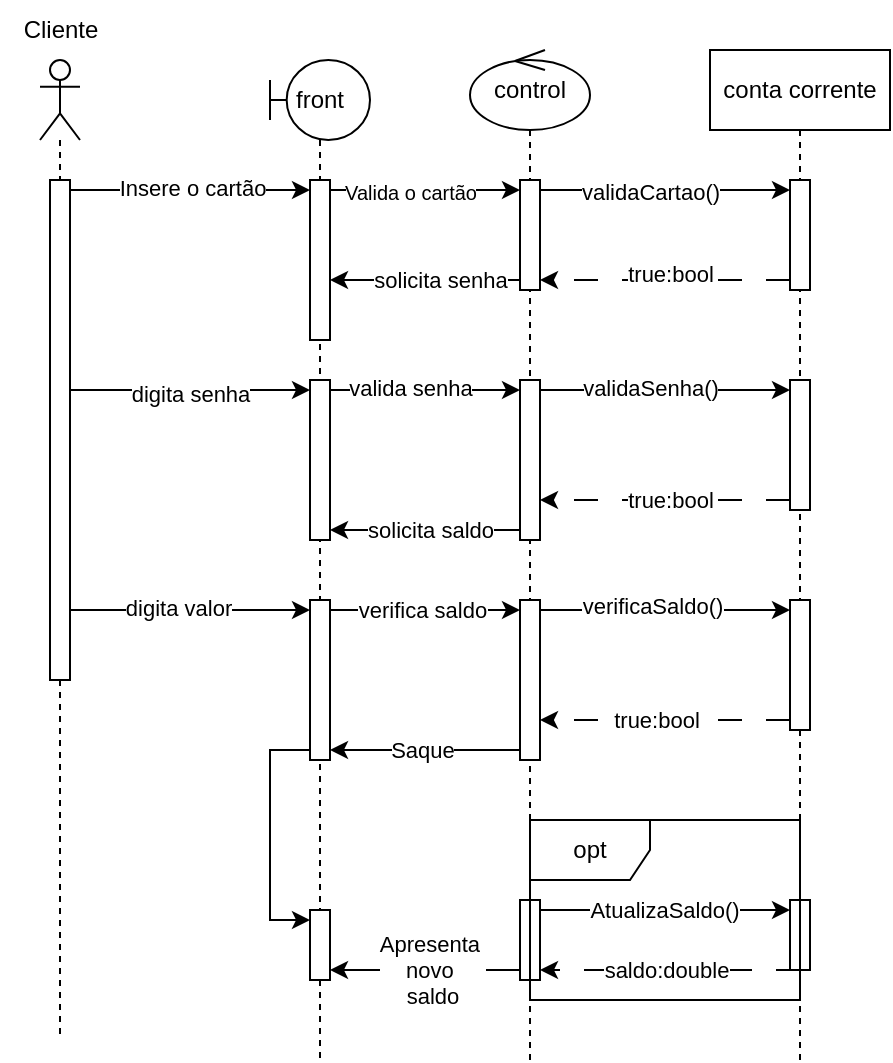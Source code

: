 <mxfile version="24.8.6">
  <diagram name="Page-1" id="2YBvvXClWsGukQMizWep">
    <mxGraphModel dx="629" dy="304" grid="1" gridSize="10" guides="1" tooltips="1" connect="1" arrows="1" fold="1" page="1" pageScale="1" pageWidth="850" pageHeight="1100" math="0" shadow="0">
      <root>
        <mxCell id="0" />
        <mxCell id="1" parent="0" />
        <mxCell id="pHcF78AE0VXEvS_Ts0Yd-72" value="" style="shape=umlLifeline;perimeter=lifelinePerimeter;whiteSpace=wrap;html=1;container=1;dropTarget=0;collapsible=0;recursiveResize=0;outlineConnect=0;portConstraint=eastwest;newEdgeStyle={&quot;curved&quot;:0,&quot;rounded&quot;:0};participant=umlActor;" vertex="1" parent="1">
          <mxGeometry x="225" y="60" width="20" height="490" as="geometry" />
        </mxCell>
        <mxCell id="pHcF78AE0VXEvS_Ts0Yd-73" value="" style="html=1;points=[[0,0,0,0,5],[0,1,0,0,-5],[1,0,0,0,5],[1,1,0,0,-5]];perimeter=orthogonalPerimeter;outlineConnect=0;targetShapes=umlLifeline;portConstraint=eastwest;newEdgeStyle={&quot;curved&quot;:0,&quot;rounded&quot;:0};" vertex="1" parent="pHcF78AE0VXEvS_Ts0Yd-72">
          <mxGeometry x="5" y="60" width="10" height="250" as="geometry" />
        </mxCell>
        <mxCell id="pHcF78AE0VXEvS_Ts0Yd-75" style="edgeStyle=orthogonalEdgeStyle;rounded=0;orthogonalLoop=1;jettySize=auto;html=1;curved=0;exitX=1;exitY=0;exitDx=0;exitDy=5;exitPerimeter=0;entryX=0;entryY=0;entryDx=0;entryDy=5;entryPerimeter=0;" edge="1" parent="1" source="pHcF78AE0VXEvS_Ts0Yd-73" target="pHcF78AE0VXEvS_Ts0Yd-82">
          <mxGeometry relative="1" as="geometry">
            <mxPoint x="320" y="155" as="targetPoint" />
          </mxGeometry>
        </mxCell>
        <mxCell id="pHcF78AE0VXEvS_Ts0Yd-76" value="Insere o cartão" style="edgeLabel;html=1;align=center;verticalAlign=middle;resizable=0;points=[];" vertex="1" connectable="0" parent="pHcF78AE0VXEvS_Ts0Yd-75">
          <mxGeometry x="-0.127" y="1" relative="1" as="geometry">
            <mxPoint x="8" as="offset" />
          </mxGeometry>
        </mxCell>
        <mxCell id="pHcF78AE0VXEvS_Ts0Yd-79" value="front" style="shape=umlLifeline;perimeter=lifelinePerimeter;whiteSpace=wrap;html=1;container=1;dropTarget=0;collapsible=0;recursiveResize=0;outlineConnect=0;portConstraint=eastwest;newEdgeStyle={&quot;curved&quot;:0,&quot;rounded&quot;:0};participant=umlBoundary;" vertex="1" parent="1">
          <mxGeometry x="340" y="60" width="50" height="500" as="geometry" />
        </mxCell>
        <mxCell id="pHcF78AE0VXEvS_Ts0Yd-82" value="" style="html=1;points=[[0,0,0,0,5],[0,1,0,0,-5],[1,0,0,0,5],[1,1,0,0,-5]];perimeter=orthogonalPerimeter;outlineConnect=0;targetShapes=umlLifeline;portConstraint=eastwest;newEdgeStyle={&quot;curved&quot;:0,&quot;rounded&quot;:0};" vertex="1" parent="pHcF78AE0VXEvS_Ts0Yd-79">
          <mxGeometry x="20" y="60" width="10" height="80" as="geometry" />
        </mxCell>
        <mxCell id="pHcF78AE0VXEvS_Ts0Yd-101" value="" style="html=1;points=[[0,0,0,0,5],[0,1,0,0,-5],[1,0,0,0,5],[1,1,0,0,-5]];perimeter=orthogonalPerimeter;outlineConnect=0;targetShapes=umlLifeline;portConstraint=eastwest;newEdgeStyle={&quot;curved&quot;:0,&quot;rounded&quot;:0};" vertex="1" parent="pHcF78AE0VXEvS_Ts0Yd-79">
          <mxGeometry x="20" y="160" width="10" height="80" as="geometry" />
        </mxCell>
        <mxCell id="pHcF78AE0VXEvS_Ts0Yd-114" value="" style="html=1;points=[[0,0,0,0,5],[0,1,0,0,-5],[1,0,0,0,5],[1,1,0,0,-5]];perimeter=orthogonalPerimeter;outlineConnect=0;targetShapes=umlLifeline;portConstraint=eastwest;newEdgeStyle={&quot;curved&quot;:0,&quot;rounded&quot;:0};" vertex="1" parent="pHcF78AE0VXEvS_Ts0Yd-79">
          <mxGeometry x="20" y="270" width="10" height="80" as="geometry" />
        </mxCell>
        <mxCell id="pHcF78AE0VXEvS_Ts0Yd-134" value="" style="html=1;points=[[0,0,0,0,5],[0,1,0,0,-5],[1,0,0,0,5],[1,1,0,0,-5]];perimeter=orthogonalPerimeter;outlineConnect=0;targetShapes=umlLifeline;portConstraint=eastwest;newEdgeStyle={&quot;curved&quot;:0,&quot;rounded&quot;:0};" vertex="1" parent="pHcF78AE0VXEvS_Ts0Yd-79">
          <mxGeometry x="20" y="425" width="10" height="35" as="geometry" />
        </mxCell>
        <mxCell id="pHcF78AE0VXEvS_Ts0Yd-142" style="edgeStyle=orthogonalEdgeStyle;rounded=0;orthogonalLoop=1;jettySize=auto;html=1;curved=0;exitX=0;exitY=1;exitDx=0;exitDy=-5;exitPerimeter=0;entryX=0;entryY=0;entryDx=0;entryDy=5;entryPerimeter=0;" edge="1" parent="pHcF78AE0VXEvS_Ts0Yd-79" source="pHcF78AE0VXEvS_Ts0Yd-114" target="pHcF78AE0VXEvS_Ts0Yd-134">
          <mxGeometry relative="1" as="geometry" />
        </mxCell>
        <mxCell id="pHcF78AE0VXEvS_Ts0Yd-80" value="control" style="shape=umlLifeline;perimeter=lifelinePerimeter;whiteSpace=wrap;html=1;container=1;dropTarget=0;collapsible=0;recursiveResize=0;outlineConnect=0;portConstraint=eastwest;newEdgeStyle={&quot;curved&quot;:0,&quot;rounded&quot;:0};participant=umlControl;" vertex="1" parent="1">
          <mxGeometry x="440" y="55" width="60" height="505" as="geometry" />
        </mxCell>
        <mxCell id="pHcF78AE0VXEvS_Ts0Yd-87" value="" style="html=1;points=[[0,0,0,0,5],[0,1,0,0,-5],[1,0,0,0,5],[1,1,0,0,-5]];perimeter=orthogonalPerimeter;outlineConnect=0;targetShapes=umlLifeline;portConstraint=eastwest;newEdgeStyle={&quot;curved&quot;:0,&quot;rounded&quot;:0};" vertex="1" parent="pHcF78AE0VXEvS_Ts0Yd-80">
          <mxGeometry x="25" y="65" width="10" height="55" as="geometry" />
        </mxCell>
        <mxCell id="pHcF78AE0VXEvS_Ts0Yd-104" value="" style="html=1;points=[[0,0,0,0,5],[0,1,0,0,-5],[1,0,0,0,5],[1,1,0,0,-5]];perimeter=orthogonalPerimeter;outlineConnect=0;targetShapes=umlLifeline;portConstraint=eastwest;newEdgeStyle={&quot;curved&quot;:0,&quot;rounded&quot;:0};" vertex="1" parent="pHcF78AE0VXEvS_Ts0Yd-80">
          <mxGeometry x="25" y="165" width="10" height="80" as="geometry" />
        </mxCell>
        <mxCell id="pHcF78AE0VXEvS_Ts0Yd-117" value="" style="html=1;points=[[0,0,0,0,5],[0,1,0,0,-5],[1,0,0,0,5],[1,1,0,0,-5]];perimeter=orthogonalPerimeter;outlineConnect=0;targetShapes=umlLifeline;portConstraint=eastwest;newEdgeStyle={&quot;curved&quot;:0,&quot;rounded&quot;:0};" vertex="1" parent="pHcF78AE0VXEvS_Ts0Yd-80">
          <mxGeometry x="25" y="275" width="10" height="80" as="geometry" />
        </mxCell>
        <mxCell id="pHcF78AE0VXEvS_Ts0Yd-132" value="" style="html=1;points=[[0,0,0,0,5],[0,1,0,0,-5],[1,0,0,0,5],[1,1,0,0,-5]];perimeter=orthogonalPerimeter;outlineConnect=0;targetShapes=umlLifeline;portConstraint=eastwest;newEdgeStyle={&quot;curved&quot;:0,&quot;rounded&quot;:0};" vertex="1" parent="pHcF78AE0VXEvS_Ts0Yd-80">
          <mxGeometry x="25" y="425" width="10" height="40" as="geometry" />
        </mxCell>
        <mxCell id="pHcF78AE0VXEvS_Ts0Yd-81" value="conta corrente" style="shape=umlLifeline;perimeter=lifelinePerimeter;whiteSpace=wrap;html=1;container=1;dropTarget=0;collapsible=0;recursiveResize=0;outlineConnect=0;portConstraint=eastwest;newEdgeStyle={&quot;curved&quot;:0,&quot;rounded&quot;:0};" vertex="1" parent="1">
          <mxGeometry x="560" y="55" width="90" height="505" as="geometry" />
        </mxCell>
        <mxCell id="pHcF78AE0VXEvS_Ts0Yd-88" value="" style="html=1;points=[[0,0,0,0,5],[0,1,0,0,-5],[1,0,0,0,5],[1,1,0,0,-5]];perimeter=orthogonalPerimeter;outlineConnect=0;targetShapes=umlLifeline;portConstraint=eastwest;newEdgeStyle={&quot;curved&quot;:0,&quot;rounded&quot;:0};" vertex="1" parent="pHcF78AE0VXEvS_Ts0Yd-81">
          <mxGeometry x="40" y="65" width="10" height="55" as="geometry" />
        </mxCell>
        <mxCell id="pHcF78AE0VXEvS_Ts0Yd-107" value="" style="html=1;points=[[0,0,0,0,5],[0,1,0,0,-5],[1,0,0,0,5],[1,1,0,0,-5]];perimeter=orthogonalPerimeter;outlineConnect=0;targetShapes=umlLifeline;portConstraint=eastwest;newEdgeStyle={&quot;curved&quot;:0,&quot;rounded&quot;:0};" vertex="1" parent="pHcF78AE0VXEvS_Ts0Yd-81">
          <mxGeometry x="40" y="165" width="10" height="65" as="geometry" />
        </mxCell>
        <mxCell id="pHcF78AE0VXEvS_Ts0Yd-120" value="" style="html=1;points=[[0,0,0,0,5],[0,1,0,0,-5],[1,0,0,0,5],[1,1,0,0,-5]];perimeter=orthogonalPerimeter;outlineConnect=0;targetShapes=umlLifeline;portConstraint=eastwest;newEdgeStyle={&quot;curved&quot;:0,&quot;rounded&quot;:0};" vertex="1" parent="pHcF78AE0VXEvS_Ts0Yd-81">
          <mxGeometry x="40" y="275" width="10" height="65" as="geometry" />
        </mxCell>
        <mxCell id="pHcF78AE0VXEvS_Ts0Yd-130" value="" style="html=1;points=[[0,0,0,0,5],[0,1,0,0,-5],[1,0,0,0,5],[1,1,0,0,-5]];perimeter=orthogonalPerimeter;outlineConnect=0;targetShapes=umlLifeline;portConstraint=eastwest;newEdgeStyle={&quot;curved&quot;:0,&quot;rounded&quot;:0};" vertex="1" parent="pHcF78AE0VXEvS_Ts0Yd-81">
          <mxGeometry x="40" y="425" width="10" height="35" as="geometry" />
        </mxCell>
        <mxCell id="pHcF78AE0VXEvS_Ts0Yd-84" value="Cliente" style="text;html=1;align=center;verticalAlign=middle;resizable=0;points=[];autosize=1;strokeColor=none;fillColor=none;" vertex="1" parent="1">
          <mxGeometry x="205" y="30" width="60" height="30" as="geometry" />
        </mxCell>
        <mxCell id="pHcF78AE0VXEvS_Ts0Yd-89" style="edgeStyle=orthogonalEdgeStyle;rounded=0;orthogonalLoop=1;jettySize=auto;html=1;curved=0;exitX=1;exitY=0;exitDx=0;exitDy=5;exitPerimeter=0;entryX=0;entryY=0;entryDx=0;entryDy=5;entryPerimeter=0;" edge="1" parent="1" source="pHcF78AE0VXEvS_Ts0Yd-82" target="pHcF78AE0VXEvS_Ts0Yd-87">
          <mxGeometry relative="1" as="geometry" />
        </mxCell>
        <mxCell id="pHcF78AE0VXEvS_Ts0Yd-97" value="&lt;font style=&quot;font-size: 10px;&quot;&gt;Valida o cartão&lt;/font&gt;" style="edgeLabel;html=1;align=center;verticalAlign=middle;resizable=0;points=[];" vertex="1" connectable="0" parent="pHcF78AE0VXEvS_Ts0Yd-89">
          <mxGeometry x="-0.166" y="-1" relative="1" as="geometry">
            <mxPoint as="offset" />
          </mxGeometry>
        </mxCell>
        <mxCell id="pHcF78AE0VXEvS_Ts0Yd-90" style="edgeStyle=orthogonalEdgeStyle;rounded=0;orthogonalLoop=1;jettySize=auto;html=1;curved=0;exitX=1;exitY=0;exitDx=0;exitDy=5;exitPerimeter=0;entryX=0;entryY=0;entryDx=0;entryDy=5;entryPerimeter=0;" edge="1" parent="1" source="pHcF78AE0VXEvS_Ts0Yd-87" target="pHcF78AE0VXEvS_Ts0Yd-88">
          <mxGeometry relative="1" as="geometry" />
        </mxCell>
        <mxCell id="pHcF78AE0VXEvS_Ts0Yd-98" value="validaCartao()" style="edgeLabel;html=1;align=center;verticalAlign=middle;resizable=0;points=[];" vertex="1" connectable="0" parent="pHcF78AE0VXEvS_Ts0Yd-90">
          <mxGeometry x="-0.126" y="-1" relative="1" as="geometry">
            <mxPoint as="offset" />
          </mxGeometry>
        </mxCell>
        <mxCell id="pHcF78AE0VXEvS_Ts0Yd-92" style="edgeStyle=orthogonalEdgeStyle;rounded=0;orthogonalLoop=1;jettySize=auto;html=1;curved=0;exitX=0;exitY=1;exitDx=0;exitDy=-5;exitPerimeter=0;entryX=1;entryY=1;entryDx=0;entryDy=-5;entryPerimeter=0;dashed=1;dashPattern=12 12;" edge="1" parent="1" source="pHcF78AE0VXEvS_Ts0Yd-88" target="pHcF78AE0VXEvS_Ts0Yd-87">
          <mxGeometry relative="1" as="geometry" />
        </mxCell>
        <mxCell id="pHcF78AE0VXEvS_Ts0Yd-99" value="true:bool" style="edgeLabel;html=1;align=center;verticalAlign=middle;resizable=0;points=[];" vertex="1" connectable="0" parent="pHcF78AE0VXEvS_Ts0Yd-92">
          <mxGeometry x="0.152" y="-3" relative="1" as="geometry">
            <mxPoint x="12" as="offset" />
          </mxGeometry>
        </mxCell>
        <mxCell id="pHcF78AE0VXEvS_Ts0Yd-94" style="edgeStyle=orthogonalEdgeStyle;rounded=0;orthogonalLoop=1;jettySize=auto;html=1;curved=0;exitX=0;exitY=1;exitDx=0;exitDy=-5;exitPerimeter=0;" edge="1" parent="1" source="pHcF78AE0VXEvS_Ts0Yd-87" target="pHcF78AE0VXEvS_Ts0Yd-82">
          <mxGeometry relative="1" as="geometry">
            <Array as="points">
              <mxPoint x="390" y="170" />
              <mxPoint x="390" y="170" />
            </Array>
          </mxGeometry>
        </mxCell>
        <mxCell id="pHcF78AE0VXEvS_Ts0Yd-100" value="solicita senha" style="edgeLabel;html=1;align=center;verticalAlign=middle;resizable=0;points=[];" vertex="1" connectable="0" parent="pHcF78AE0VXEvS_Ts0Yd-94">
          <mxGeometry x="0.082" relative="1" as="geometry">
            <mxPoint x="11" as="offset" />
          </mxGeometry>
        </mxCell>
        <mxCell id="pHcF78AE0VXEvS_Ts0Yd-102" style="edgeStyle=orthogonalEdgeStyle;rounded=0;orthogonalLoop=1;jettySize=auto;html=1;curved=0;exitX=1;exitY=1;exitDx=0;exitDy=-5;exitPerimeter=0;entryX=0;entryY=0;entryDx=0;entryDy=5;entryPerimeter=0;" edge="1" parent="1" source="pHcF78AE0VXEvS_Ts0Yd-73" target="pHcF78AE0VXEvS_Ts0Yd-101">
          <mxGeometry relative="1" as="geometry">
            <Array as="points">
              <mxPoint x="240" y="225" />
            </Array>
          </mxGeometry>
        </mxCell>
        <mxCell id="pHcF78AE0VXEvS_Ts0Yd-103" value="digita senha" style="edgeLabel;html=1;align=center;verticalAlign=middle;resizable=0;points=[];" vertex="1" connectable="0" parent="pHcF78AE0VXEvS_Ts0Yd-102">
          <mxGeometry x="0.2" y="-2" relative="1" as="geometry">
            <mxPoint x="44" as="offset" />
          </mxGeometry>
        </mxCell>
        <mxCell id="pHcF78AE0VXEvS_Ts0Yd-105" style="edgeStyle=orthogonalEdgeStyle;rounded=0;orthogonalLoop=1;jettySize=auto;html=1;curved=0;exitX=1;exitY=0;exitDx=0;exitDy=5;exitPerimeter=0;entryX=0;entryY=0;entryDx=0;entryDy=5;entryPerimeter=0;" edge="1" parent="1" source="pHcF78AE0VXEvS_Ts0Yd-101" target="pHcF78AE0VXEvS_Ts0Yd-104">
          <mxGeometry relative="1" as="geometry" />
        </mxCell>
        <mxCell id="pHcF78AE0VXEvS_Ts0Yd-106" value="valida senha" style="edgeLabel;html=1;align=center;verticalAlign=middle;resizable=0;points=[];" vertex="1" connectable="0" parent="pHcF78AE0VXEvS_Ts0Yd-105">
          <mxGeometry x="-0.284" y="1" relative="1" as="geometry">
            <mxPoint x="6" as="offset" />
          </mxGeometry>
        </mxCell>
        <mxCell id="pHcF78AE0VXEvS_Ts0Yd-108" style="edgeStyle=orthogonalEdgeStyle;rounded=0;orthogonalLoop=1;jettySize=auto;html=1;curved=0;exitX=1;exitY=0;exitDx=0;exitDy=5;exitPerimeter=0;entryX=0;entryY=0;entryDx=0;entryDy=5;entryPerimeter=0;" edge="1" parent="1" source="pHcF78AE0VXEvS_Ts0Yd-104" target="pHcF78AE0VXEvS_Ts0Yd-107">
          <mxGeometry relative="1" as="geometry" />
        </mxCell>
        <mxCell id="pHcF78AE0VXEvS_Ts0Yd-109" value="validaSenha()" style="edgeLabel;html=1;align=center;verticalAlign=middle;resizable=0;points=[];" vertex="1" connectable="0" parent="pHcF78AE0VXEvS_Ts0Yd-108">
          <mxGeometry x="-0.439" y="1" relative="1" as="geometry">
            <mxPoint x="20" as="offset" />
          </mxGeometry>
        </mxCell>
        <mxCell id="pHcF78AE0VXEvS_Ts0Yd-110" style="edgeStyle=orthogonalEdgeStyle;rounded=0;orthogonalLoop=1;jettySize=auto;html=1;curved=0;exitX=0;exitY=1;exitDx=0;exitDy=-5;exitPerimeter=0;dashed=1;dashPattern=12 12;" edge="1" parent="1" source="pHcF78AE0VXEvS_Ts0Yd-107">
          <mxGeometry relative="1" as="geometry">
            <mxPoint x="475" y="280" as="targetPoint" />
            <Array as="points">
              <mxPoint x="475" y="280" />
            </Array>
          </mxGeometry>
        </mxCell>
        <mxCell id="pHcF78AE0VXEvS_Ts0Yd-111" value="true:bool" style="edgeLabel;html=1;align=center;verticalAlign=middle;resizable=0;points=[];" vertex="1" connectable="0" parent="pHcF78AE0VXEvS_Ts0Yd-110">
          <mxGeometry x="0.14" y="2" relative="1" as="geometry">
            <mxPoint x="11" y="-2" as="offset" />
          </mxGeometry>
        </mxCell>
        <mxCell id="pHcF78AE0VXEvS_Ts0Yd-112" style="edgeStyle=orthogonalEdgeStyle;rounded=0;orthogonalLoop=1;jettySize=auto;html=1;curved=0;exitX=0;exitY=1;exitDx=0;exitDy=-5;exitPerimeter=0;entryX=1;entryY=1;entryDx=0;entryDy=-5;entryPerimeter=0;" edge="1" parent="1" source="pHcF78AE0VXEvS_Ts0Yd-104" target="pHcF78AE0VXEvS_Ts0Yd-101">
          <mxGeometry relative="1" as="geometry" />
        </mxCell>
        <mxCell id="pHcF78AE0VXEvS_Ts0Yd-113" value="solicita saldo" style="edgeLabel;html=1;align=center;verticalAlign=middle;resizable=0;points=[];" vertex="1" connectable="0" parent="pHcF78AE0VXEvS_Ts0Yd-112">
          <mxGeometry x="0.279" relative="1" as="geometry">
            <mxPoint x="16" as="offset" />
          </mxGeometry>
        </mxCell>
        <mxCell id="pHcF78AE0VXEvS_Ts0Yd-115" style="edgeStyle=orthogonalEdgeStyle;rounded=0;orthogonalLoop=1;jettySize=auto;html=1;curved=0;exitX=1;exitY=1;exitDx=0;exitDy=-5;exitPerimeter=0;entryX=0;entryY=0;entryDx=0;entryDy=5;entryPerimeter=0;" edge="1" parent="1" source="pHcF78AE0VXEvS_Ts0Yd-73" target="pHcF78AE0VXEvS_Ts0Yd-114">
          <mxGeometry relative="1" as="geometry">
            <Array as="points">
              <mxPoint x="240" y="335" />
            </Array>
          </mxGeometry>
        </mxCell>
        <mxCell id="pHcF78AE0VXEvS_Ts0Yd-116" value="digita valor" style="edgeLabel;html=1;align=center;verticalAlign=middle;resizable=0;points=[];" vertex="1" connectable="0" parent="pHcF78AE0VXEvS_Ts0Yd-115">
          <mxGeometry x="0.117" y="1" relative="1" as="geometry">
            <mxPoint as="offset" />
          </mxGeometry>
        </mxCell>
        <mxCell id="pHcF78AE0VXEvS_Ts0Yd-118" style="edgeStyle=orthogonalEdgeStyle;rounded=0;orthogonalLoop=1;jettySize=auto;html=1;curved=0;exitX=1;exitY=0;exitDx=0;exitDy=5;exitPerimeter=0;entryX=0;entryY=0;entryDx=0;entryDy=5;entryPerimeter=0;" edge="1" parent="1" source="pHcF78AE0VXEvS_Ts0Yd-114" target="pHcF78AE0VXEvS_Ts0Yd-117">
          <mxGeometry relative="1" as="geometry" />
        </mxCell>
        <mxCell id="pHcF78AE0VXEvS_Ts0Yd-119" value="verifica saldo" style="edgeLabel;html=1;align=center;verticalAlign=middle;resizable=0;points=[];" vertex="1" connectable="0" parent="pHcF78AE0VXEvS_Ts0Yd-118">
          <mxGeometry x="-0.04" relative="1" as="geometry">
            <mxPoint as="offset" />
          </mxGeometry>
        </mxCell>
        <mxCell id="pHcF78AE0VXEvS_Ts0Yd-121" style="edgeStyle=orthogonalEdgeStyle;rounded=0;orthogonalLoop=1;jettySize=auto;html=1;curved=0;exitX=1;exitY=0;exitDx=0;exitDy=5;exitPerimeter=0;entryX=0;entryY=0;entryDx=0;entryDy=5;entryPerimeter=0;" edge="1" parent="1" source="pHcF78AE0VXEvS_Ts0Yd-117" target="pHcF78AE0VXEvS_Ts0Yd-120">
          <mxGeometry relative="1" as="geometry" />
        </mxCell>
        <mxCell id="pHcF78AE0VXEvS_Ts0Yd-122" value="verificaSaldo()" style="edgeLabel;html=1;align=center;verticalAlign=middle;resizable=0;points=[];" vertex="1" connectable="0" parent="pHcF78AE0VXEvS_Ts0Yd-121">
          <mxGeometry x="-0.26" y="2" relative="1" as="geometry">
            <mxPoint x="9" as="offset" />
          </mxGeometry>
        </mxCell>
        <mxCell id="pHcF78AE0VXEvS_Ts0Yd-123" style="edgeStyle=orthogonalEdgeStyle;rounded=0;orthogonalLoop=1;jettySize=auto;html=1;curved=0;exitX=0;exitY=1;exitDx=0;exitDy=-5;exitPerimeter=0;dashed=1;dashPattern=12 12;" edge="1" parent="1" source="pHcF78AE0VXEvS_Ts0Yd-120" target="pHcF78AE0VXEvS_Ts0Yd-117">
          <mxGeometry relative="1" as="geometry">
            <Array as="points">
              <mxPoint x="510" y="390" />
              <mxPoint x="510" y="390" />
            </Array>
          </mxGeometry>
        </mxCell>
        <mxCell id="pHcF78AE0VXEvS_Ts0Yd-124" value="true:bool" style="edgeLabel;html=1;align=center;verticalAlign=middle;resizable=0;points=[];" vertex="1" connectable="0" parent="pHcF78AE0VXEvS_Ts0Yd-123">
          <mxGeometry x="0.07" y="2" relative="1" as="geometry">
            <mxPoint y="-2" as="offset" />
          </mxGeometry>
        </mxCell>
        <mxCell id="pHcF78AE0VXEvS_Ts0Yd-125" style="edgeStyle=orthogonalEdgeStyle;rounded=0;orthogonalLoop=1;jettySize=auto;html=1;curved=0;exitX=0;exitY=1;exitDx=0;exitDy=-5;exitPerimeter=0;entryX=1;entryY=1;entryDx=0;entryDy=-5;entryPerimeter=0;" edge="1" parent="1" source="pHcF78AE0VXEvS_Ts0Yd-117" target="pHcF78AE0VXEvS_Ts0Yd-114">
          <mxGeometry relative="1" as="geometry" />
        </mxCell>
        <mxCell id="pHcF78AE0VXEvS_Ts0Yd-126" value="Saque" style="edgeLabel;html=1;align=center;verticalAlign=middle;resizable=0;points=[];" vertex="1" connectable="0" parent="pHcF78AE0VXEvS_Ts0Yd-125">
          <mxGeometry x="0.04" relative="1" as="geometry">
            <mxPoint as="offset" />
          </mxGeometry>
        </mxCell>
        <mxCell id="pHcF78AE0VXEvS_Ts0Yd-127" value="opt" style="shape=umlFrame;whiteSpace=wrap;html=1;pointerEvents=0;" vertex="1" parent="1">
          <mxGeometry x="470" y="440" width="135" height="90" as="geometry" />
        </mxCell>
        <mxCell id="pHcF78AE0VXEvS_Ts0Yd-135" style="edgeStyle=orthogonalEdgeStyle;rounded=0;orthogonalLoop=1;jettySize=auto;html=1;curved=0;exitX=0;exitY=1;exitDx=0;exitDy=-5;exitPerimeter=0;entryX=1;entryY=1;entryDx=0;entryDy=-5;entryPerimeter=0;" edge="1" parent="1" source="pHcF78AE0VXEvS_Ts0Yd-132" target="pHcF78AE0VXEvS_Ts0Yd-134">
          <mxGeometry relative="1" as="geometry" />
        </mxCell>
        <mxCell id="pHcF78AE0VXEvS_Ts0Yd-136" value="Apresenta&amp;nbsp;&lt;div&gt;novo&amp;nbsp;&lt;div&gt;saldo&lt;/div&gt;&lt;/div&gt;" style="edgeLabel;html=1;align=center;verticalAlign=middle;resizable=0;points=[];" vertex="1" connectable="0" parent="pHcF78AE0VXEvS_Ts0Yd-135">
          <mxGeometry x="0.17" y="-2" relative="1" as="geometry">
            <mxPoint x="11" y="2" as="offset" />
          </mxGeometry>
        </mxCell>
        <mxCell id="pHcF78AE0VXEvS_Ts0Yd-137" style="edgeStyle=orthogonalEdgeStyle;rounded=0;orthogonalLoop=1;jettySize=auto;html=1;curved=0;exitX=1;exitY=0;exitDx=0;exitDy=5;exitPerimeter=0;entryX=0;entryY=0;entryDx=0;entryDy=5;entryPerimeter=0;" edge="1" parent="1" source="pHcF78AE0VXEvS_Ts0Yd-132" target="pHcF78AE0VXEvS_Ts0Yd-130">
          <mxGeometry relative="1" as="geometry" />
        </mxCell>
        <mxCell id="pHcF78AE0VXEvS_Ts0Yd-138" value="AtualizaSaldo()" style="edgeLabel;html=1;align=center;verticalAlign=middle;resizable=0;points=[];" vertex="1" connectable="0" parent="pHcF78AE0VXEvS_Ts0Yd-137">
          <mxGeometry x="-0.216" y="-1" relative="1" as="geometry">
            <mxPoint x="13" y="-1" as="offset" />
          </mxGeometry>
        </mxCell>
        <mxCell id="pHcF78AE0VXEvS_Ts0Yd-140" style="edgeStyle=orthogonalEdgeStyle;rounded=0;orthogonalLoop=1;jettySize=auto;html=1;curved=0;exitX=0;exitY=1;exitDx=0;exitDy=-5;exitPerimeter=0;entryX=1;entryY=1;entryDx=0;entryDy=-5;entryPerimeter=0;dashed=1;dashPattern=12 12;" edge="1" parent="1" source="pHcF78AE0VXEvS_Ts0Yd-130" target="pHcF78AE0VXEvS_Ts0Yd-132">
          <mxGeometry relative="1" as="geometry">
            <Array as="points">
              <mxPoint x="600" y="515" />
            </Array>
          </mxGeometry>
        </mxCell>
        <mxCell id="pHcF78AE0VXEvS_Ts0Yd-141" value="saldo:double" style="edgeLabel;html=1;align=center;verticalAlign=middle;resizable=0;points=[];" vertex="1" connectable="0" parent="pHcF78AE0VXEvS_Ts0Yd-140">
          <mxGeometry x="-0.293" y="-1" relative="1" as="geometry">
            <mxPoint x="-21" y="1" as="offset" />
          </mxGeometry>
        </mxCell>
      </root>
    </mxGraphModel>
  </diagram>
</mxfile>
